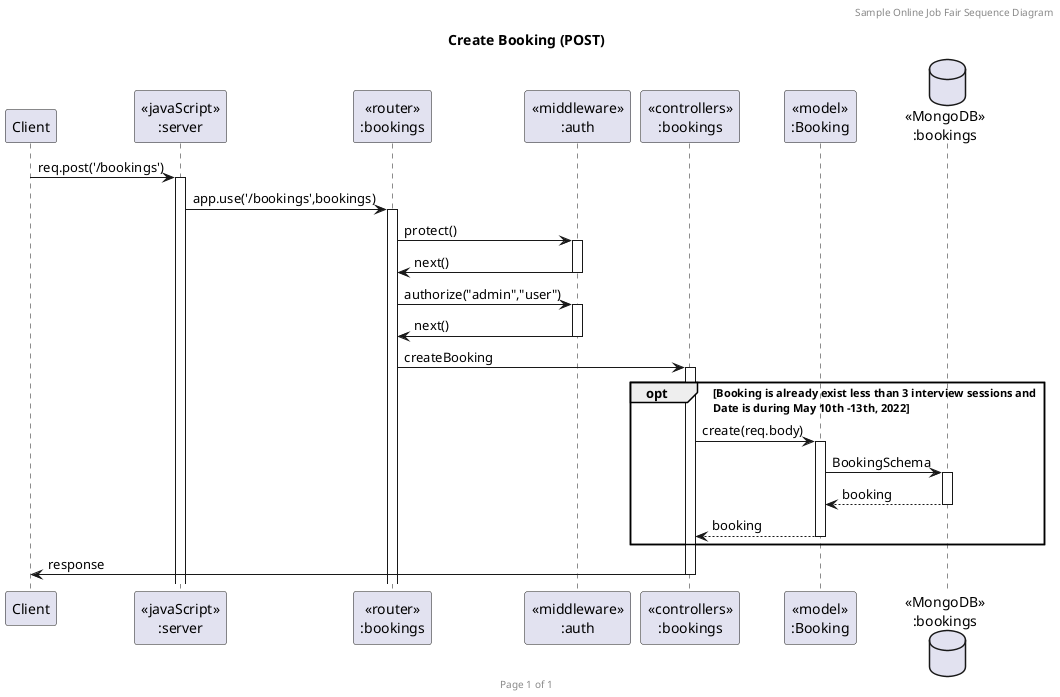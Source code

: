 @startuml Manage Booking (POST)

header Sample Online Job Fair Sequence Diagram
footer Page %page% of %lastpage%
title "Create Booking (POST)"

participant "Client" as client
participant "<<javaScript>>\n:server" as server
participant "<<router>>\n:bookings" as routerBookings
participant "<<middleware>>\n:auth" as authMiddleware
participant "<<controllers>>\n:bookings" as controllersBookings
participant "<<model>>\n:Booking" as modelBooking
database "<<MongoDB>>\n:bookings" as BookingsDatabase

client->server ++:req.post('/bookings')
server->routerBookings ++:app.use('/bookings',bookings)
routerBookings -> authMiddleware ++: protect()
routerBookings <- authMiddleware --: next()
routerBookings -> authMiddleware ++: authorize("admin","user")
routerBookings <- authMiddleware --: next()
routerBookings -> controllersBookings ++:createBooking
opt Booking is already exist less than 3 interview sessions and \nDate is during May 10th -13th, 2022
    controllersBookings -> modelBooking ++:create(req.body)
    modelBooking -> BookingsDatabase ++: BookingSchema
    BookingsDatabase --> modelBooking --: booking
    controllersBookings <-- modelBooking --: booking
end
controllersBookings->client --:response
@enduml
